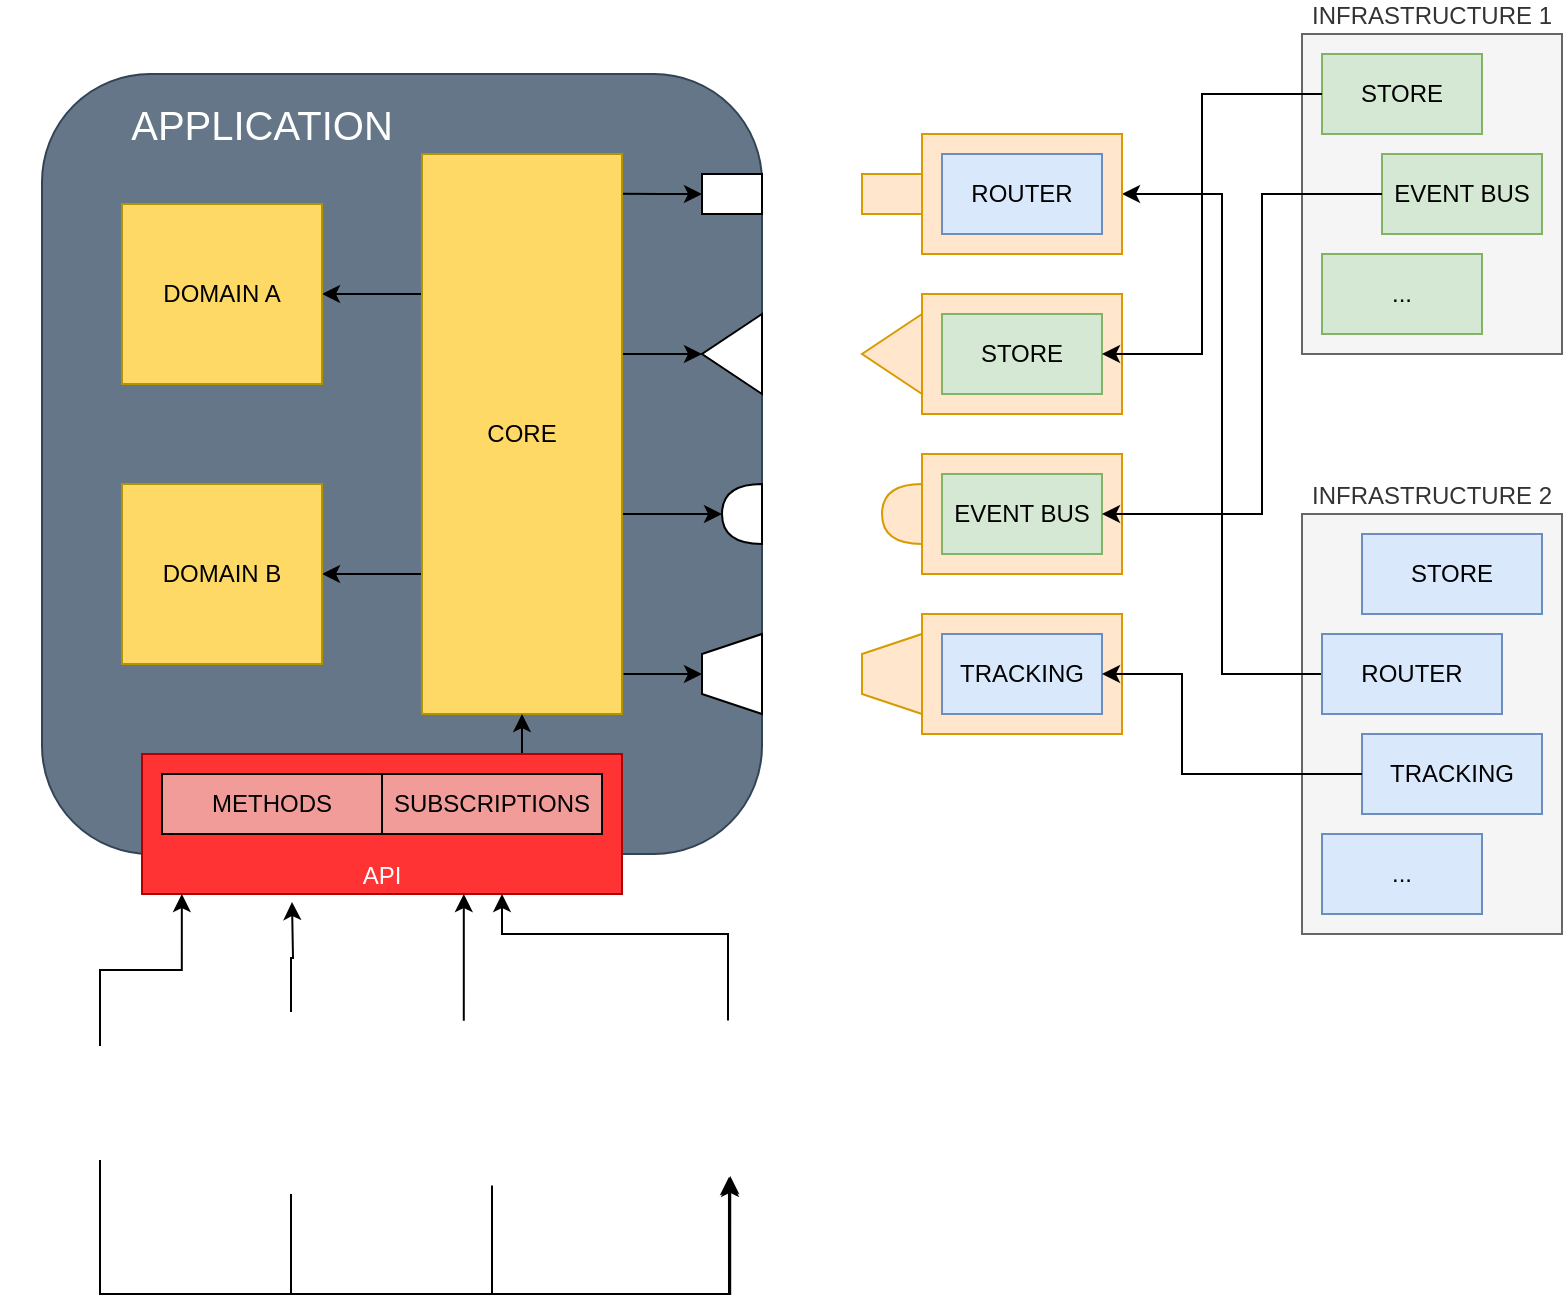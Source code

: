 <mxfile version="14.9.6" type="device"><diagram id="ZT730TGYlL3bM_SgTQhh" name="Página-1"><mxGraphModel dx="1106" dy="997" grid="1" gridSize="10" guides="1" tooltips="1" connect="1" arrows="1" fold="1" page="1" pageScale="1" pageWidth="827" pageHeight="1169" math="0" shadow="0"><root><mxCell id="0"/><mxCell id="1" parent="0"/><mxCell id="ow5DBftgtHrnmuqwYB8O-3" value="INFRASTRUCTURE 1" style="rounded=0;whiteSpace=wrap;html=1;labelPosition=center;verticalLabelPosition=top;align=center;verticalAlign=bottom;fillColor=#f5f5f5;strokeColor=#666666;fontColor=#333333;" parent="1" vertex="1"><mxGeometry x="670" y="40" width="130" height="160" as="geometry"/></mxCell><mxCell id="ow5DBftgtHrnmuqwYB8O-4" value="INFRASTRUCTURE 2" style="rounded=0;whiteSpace=wrap;html=1;labelPosition=center;verticalLabelPosition=top;align=center;verticalAlign=bottom;fillColor=#f5f5f5;strokeColor=#666666;fontColor=#333333;" parent="1" vertex="1"><mxGeometry x="670" y="280" width="130" height="210" as="geometry"/></mxCell><mxCell id="ow5DBftgtHrnmuqwYB8O-5" value="STORE" style="rounded=0;whiteSpace=wrap;html=1;fillColor=#d5e8d4;strokeColor=#82b366;" parent="1" vertex="1"><mxGeometry x="680" y="50" width="80" height="40" as="geometry"/></mxCell><mxCell id="ow5DBftgtHrnmuqwYB8O-6" value="EVENT BUS" style="rounded=0;whiteSpace=wrap;html=1;fillColor=#d5e8d4;strokeColor=#82b366;" parent="1" vertex="1"><mxGeometry x="710" y="100" width="80" height="40" as="geometry"/></mxCell><mxCell id="ow5DBftgtHrnmuqwYB8O-7" value="STORE" style="rounded=0;whiteSpace=wrap;html=1;fillColor=#dae8fc;strokeColor=#6c8ebf;" parent="1" vertex="1"><mxGeometry x="700" y="290" width="90" height="40" as="geometry"/></mxCell><mxCell id="ow5DBftgtHrnmuqwYB8O-27" style="edgeStyle=orthogonalEdgeStyle;rounded=0;orthogonalLoop=1;jettySize=auto;html=1;exitX=0;exitY=0.5;exitDx=0;exitDy=0;entryX=1;entryY=0.5;entryDx=0;entryDy=0;" parent="1" source="ow5DBftgtHrnmuqwYB8O-8" target="ow5DBftgtHrnmuqwYB8O-10" edge="1"><mxGeometry relative="1" as="geometry"/></mxCell><mxCell id="ow5DBftgtHrnmuqwYB8O-8" value="ROUTER" style="rounded=0;whiteSpace=wrap;html=1;fillColor=#dae8fc;strokeColor=#6c8ebf;" parent="1" vertex="1"><mxGeometry x="680" y="340" width="90" height="40" as="geometry"/></mxCell><mxCell id="ow5DBftgtHrnmuqwYB8O-9" value="TRACKING" style="rounded=0;whiteSpace=wrap;html=1;fillColor=#dae8fc;strokeColor=#6c8ebf;" parent="1" vertex="1"><mxGeometry x="700" y="390" width="90" height="40" as="geometry"/></mxCell><mxCell id="ow5DBftgtHrnmuqwYB8O-10" value="" style="rounded=0;whiteSpace=wrap;html=1;fillColor=#ffe6cc;strokeColor=#d79b00;" parent="1" vertex="1"><mxGeometry x="480" y="90" width="100" height="60" as="geometry"/></mxCell><mxCell id="ow5DBftgtHrnmuqwYB8O-11" value="..." style="rounded=0;whiteSpace=wrap;html=1;fillColor=#d5e8d4;strokeColor=#82b366;" parent="1" vertex="1"><mxGeometry x="680" y="150" width="80" height="40" as="geometry"/></mxCell><mxCell id="ow5DBftgtHrnmuqwYB8O-12" value="..." style="rounded=0;whiteSpace=wrap;html=1;fillColor=#dae8fc;strokeColor=#6c8ebf;" parent="1" vertex="1"><mxGeometry x="680" y="440" width="80" height="40" as="geometry"/></mxCell><mxCell id="ow5DBftgtHrnmuqwYB8O-15" value="" style="rounded=0;whiteSpace=wrap;html=1;fillColor=#ffe6cc;strokeColor=#d79b00;" parent="1" vertex="1"><mxGeometry x="480" y="170" width="100" height="60" as="geometry"/></mxCell><mxCell id="ow5DBftgtHrnmuqwYB8O-16" value="" style="rounded=0;whiteSpace=wrap;html=1;fillColor=#ffe6cc;strokeColor=#d79b00;" parent="1" vertex="1"><mxGeometry x="480" y="250" width="100" height="60" as="geometry"/></mxCell><mxCell id="ow5DBftgtHrnmuqwYB8O-14" value="EVENT BUS" style="rounded=0;whiteSpace=wrap;html=1;fillColor=#d5e8d4;strokeColor=#82b366;" parent="1" vertex="1"><mxGeometry x="490" y="260" width="80" height="40" as="geometry"/></mxCell><mxCell id="ow5DBftgtHrnmuqwYB8O-17" value="" style="rounded=0;whiteSpace=wrap;html=1;fillColor=#ffe6cc;strokeColor=#d79b00;" parent="1" vertex="1"><mxGeometry x="480" y="330" width="100" height="60" as="geometry"/></mxCell><mxCell id="ow5DBftgtHrnmuqwYB8O-18" value="STORE" style="rounded=0;whiteSpace=wrap;html=1;fillColor=#d5e8d4;strokeColor=#82b366;" parent="1" vertex="1"><mxGeometry x="490" y="180" width="80" height="40" as="geometry"/></mxCell><mxCell id="ow5DBftgtHrnmuqwYB8O-19" value="ROUTER" style="rounded=0;whiteSpace=wrap;html=1;fillColor=#dae8fc;strokeColor=#6c8ebf;" parent="1" vertex="1"><mxGeometry x="490" y="100" width="80" height="40" as="geometry"/></mxCell><mxCell id="ow5DBftgtHrnmuqwYB8O-20" value="TRACKING" style="rounded=0;whiteSpace=wrap;html=1;fillColor=#dae8fc;strokeColor=#6c8ebf;" parent="1" vertex="1"><mxGeometry x="490" y="340" width="80" height="40" as="geometry"/></mxCell><mxCell id="ow5DBftgtHrnmuqwYB8O-21" value="" style="shape=or;whiteSpace=wrap;html=1;rotation=-180;fillColor=#ffe6cc;strokeColor=#d79b00;" parent="1" vertex="1"><mxGeometry x="460" y="265" width="20" height="30" as="geometry"/></mxCell><mxCell id="ow5DBftgtHrnmuqwYB8O-22" value="" style="triangle;whiteSpace=wrap;html=1;rotation=-180;fillColor=#ffe6cc;strokeColor=#d79b00;" parent="1" vertex="1"><mxGeometry x="450" y="180" width="30" height="40" as="geometry"/></mxCell><mxCell id="ow5DBftgtHrnmuqwYB8O-23" value="" style="rounded=0;whiteSpace=wrap;html=1;fillColor=#ffe6cc;strokeColor=#d79b00;" parent="1" vertex="1"><mxGeometry x="450" y="110" width="30" height="20" as="geometry"/></mxCell><mxCell id="ow5DBftgtHrnmuqwYB8O-24" value="" style="shape=trapezoid;perimeter=trapezoidPerimeter;whiteSpace=wrap;html=1;fixedSize=1;size=10;rotation=-90;fillColor=#ffe6cc;strokeColor=#d79b00;" parent="1" vertex="1"><mxGeometry x="445" y="345" width="40" height="30" as="geometry"/></mxCell><mxCell id="ow5DBftgtHrnmuqwYB8O-25" value="" style="rounded=1;whiteSpace=wrap;html=1;strokeColor=#314354;fontColor=#ffffff;fillColor=#647687;" parent="1" vertex="1"><mxGeometry x="40" y="60" width="360" height="390" as="geometry"/></mxCell><mxCell id="ow5DBftgtHrnmuqwYB8O-26" style="edgeStyle=orthogonalEdgeStyle;rounded=0;orthogonalLoop=1;jettySize=auto;html=1;entryX=1;entryY=0.5;entryDx=0;entryDy=0;exitX=0;exitY=0.5;exitDx=0;exitDy=0;exitPerimeter=0;" parent="1" source="ow5DBftgtHrnmuqwYB8O-5" target="ow5DBftgtHrnmuqwYB8O-18" edge="1"><mxGeometry relative="1" as="geometry"><mxPoint x="640" y="90" as="sourcePoint"/><Array as="points"><mxPoint x="620" y="70"/><mxPoint x="620" y="200"/></Array></mxGeometry></mxCell><mxCell id="ow5DBftgtHrnmuqwYB8O-28" style="edgeStyle=orthogonalEdgeStyle;rounded=0;orthogonalLoop=1;jettySize=auto;html=1;exitX=0;exitY=0.5;exitDx=0;exitDy=0;entryX=1;entryY=0.5;entryDx=0;entryDy=0;" parent="1" source="ow5DBftgtHrnmuqwYB8O-9" target="ow5DBftgtHrnmuqwYB8O-20" edge="1"><mxGeometry relative="1" as="geometry"><Array as="points"><mxPoint x="610" y="410"/><mxPoint x="610" y="360"/></Array></mxGeometry></mxCell><mxCell id="ow5DBftgtHrnmuqwYB8O-29" style="edgeStyle=orthogonalEdgeStyle;rounded=0;orthogonalLoop=1;jettySize=auto;html=1;exitX=0;exitY=0.5;exitDx=0;exitDy=0;entryX=1;entryY=0.5;entryDx=0;entryDy=0;" parent="1" source="ow5DBftgtHrnmuqwYB8O-6" target="ow5DBftgtHrnmuqwYB8O-14" edge="1"><mxGeometry relative="1" as="geometry"><Array as="points"><mxPoint x="650" y="120"/><mxPoint x="650" y="280"/></Array></mxGeometry></mxCell><mxCell id="ow5DBftgtHrnmuqwYB8O-35" style="edgeStyle=orthogonalEdgeStyle;rounded=0;orthogonalLoop=1;jettySize=auto;html=1;exitX=0;exitY=0.5;exitDx=0;exitDy=0;entryX=0.992;entryY=0.071;entryDx=0;entryDy=0;entryPerimeter=0;startArrow=classic;startFill=1;endArrow=none;endFill=0;" parent="1" source="ow5DBftgtHrnmuqwYB8O-30" target="ow5DBftgtHrnmuqwYB8O-34" edge="1"><mxGeometry relative="1" as="geometry"/></mxCell><mxCell id="ow5DBftgtHrnmuqwYB8O-30" value="" style="rounded=0;whiteSpace=wrap;html=1;" parent="1" vertex="1"><mxGeometry x="370" y="110" width="30" height="20" as="geometry"/></mxCell><mxCell id="ow5DBftgtHrnmuqwYB8O-36" style="edgeStyle=orthogonalEdgeStyle;rounded=0;orthogonalLoop=1;jettySize=auto;html=1;exitX=1;exitY=0.5;exitDx=0;exitDy=0;entryX=1;entryY=0.357;entryDx=0;entryDy=0;entryPerimeter=0;startArrow=classic;startFill=1;endArrow=none;endFill=0;" parent="1" source="ow5DBftgtHrnmuqwYB8O-31" target="ow5DBftgtHrnmuqwYB8O-34" edge="1"><mxGeometry relative="1" as="geometry"/></mxCell><mxCell id="ow5DBftgtHrnmuqwYB8O-31" value="" style="triangle;whiteSpace=wrap;html=1;rotation=-180;" parent="1" vertex="1"><mxGeometry x="370" y="180" width="30" height="40" as="geometry"/></mxCell><mxCell id="ow5DBftgtHrnmuqwYB8O-37" style="edgeStyle=orthogonalEdgeStyle;rounded=0;orthogonalLoop=1;jettySize=auto;html=1;exitX=1;exitY=0.5;exitDx=0;exitDy=0;exitPerimeter=0;entryX=0.992;entryY=0.643;entryDx=0;entryDy=0;entryPerimeter=0;startArrow=classic;startFill=1;endArrow=none;endFill=0;" parent="1" source="ow5DBftgtHrnmuqwYB8O-32" target="ow5DBftgtHrnmuqwYB8O-34" edge="1"><mxGeometry relative="1" as="geometry"/></mxCell><mxCell id="ow5DBftgtHrnmuqwYB8O-32" value="" style="shape=or;whiteSpace=wrap;html=1;rotation=-180;" parent="1" vertex="1"><mxGeometry x="380" y="265" width="20" height="30" as="geometry"/></mxCell><mxCell id="ow5DBftgtHrnmuqwYB8O-38" style="edgeStyle=orthogonalEdgeStyle;rounded=0;orthogonalLoop=1;jettySize=auto;html=1;exitX=0.5;exitY=0;exitDx=0;exitDy=0;entryX=1.008;entryY=0.929;entryDx=0;entryDy=0;entryPerimeter=0;startArrow=classic;startFill=1;endArrow=none;endFill=0;" parent="1" source="ow5DBftgtHrnmuqwYB8O-33" target="ow5DBftgtHrnmuqwYB8O-34" edge="1"><mxGeometry relative="1" as="geometry"/></mxCell><mxCell id="ow5DBftgtHrnmuqwYB8O-33" value="" style="shape=trapezoid;perimeter=trapezoidPerimeter;whiteSpace=wrap;html=1;fixedSize=1;size=10;rotation=-90;" parent="1" vertex="1"><mxGeometry x="365" y="345" width="40" height="30" as="geometry"/></mxCell><mxCell id="ow5DBftgtHrnmuqwYB8O-67" style="edgeStyle=orthogonalEdgeStyle;rounded=0;orthogonalLoop=1;jettySize=auto;html=1;exitX=0;exitY=0.25;exitDx=0;exitDy=0;entryX=1;entryY=0.5;entryDx=0;entryDy=0;fontColor=#FFFFFF;" parent="1" source="ow5DBftgtHrnmuqwYB8O-34" target="ow5DBftgtHrnmuqwYB8O-63" edge="1"><mxGeometry relative="1" as="geometry"/></mxCell><mxCell id="ow5DBftgtHrnmuqwYB8O-69" style="edgeStyle=orthogonalEdgeStyle;rounded=0;orthogonalLoop=1;jettySize=auto;html=1;exitX=0;exitY=0.75;exitDx=0;exitDy=0;entryX=1;entryY=0.5;entryDx=0;entryDy=0;fontColor=#FFFFFF;" parent="1" source="ow5DBftgtHrnmuqwYB8O-34" target="ow5DBftgtHrnmuqwYB8O-64" edge="1"><mxGeometry relative="1" as="geometry"/></mxCell><mxCell id="ow5DBftgtHrnmuqwYB8O-34" value="CORE" style="rounded=0;whiteSpace=wrap;html=1;strokeColor=#B09500;fontColor=#000000;fillColor=#FFD966;" parent="1" vertex="1"><mxGeometry x="230" y="100" width="100" height="280" as="geometry"/></mxCell><mxCell id="ow5DBftgtHrnmuqwYB8O-43" style="edgeStyle=orthogonalEdgeStyle;rounded=0;orthogonalLoop=1;jettySize=auto;html=1;exitX=0.75;exitY=0;exitDx=0;exitDy=0;entryX=0.5;entryY=1;entryDx=0;entryDy=0;" parent="1" source="ow5DBftgtHrnmuqwYB8O-42" target="ow5DBftgtHrnmuqwYB8O-34" edge="1"><mxGeometry relative="1" as="geometry"><Array as="points"><mxPoint x="280" y="400"/></Array></mxGeometry></mxCell><mxCell id="ow5DBftgtHrnmuqwYB8O-42" value="API" style="rounded=0;whiteSpace=wrap;html=1;labelPosition=center;verticalLabelPosition=middle;align=center;verticalAlign=bottom;strokeColor=#B20000;fontColor=#ffffff;fillColor=#FF3333;" parent="1" vertex="1"><mxGeometry x="90" y="400" width="240" height="70" as="geometry"/></mxCell><mxCell id="ow5DBftgtHrnmuqwYB8O-41" value="SUBSCRIPTIONS" style="rounded=0;whiteSpace=wrap;html=1;fillColor=#F19C99;" parent="1" vertex="1"><mxGeometry x="210" y="410" width="110" height="30" as="geometry"/></mxCell><mxCell id="ow5DBftgtHrnmuqwYB8O-40" value="METHODS&lt;span style=&quot;color: rgba(0 , 0 , 0 , 0) ; font-family: monospace ; font-size: 0px&quot;&gt;%3CmxGraphModel%3E%3Croot%3E%3CmxCell%20id%3D%220%22%2F%3E%3CmxCell%20id%3D%221%22%20parent%3D%220%22%2F%3E%3CmxCell%20id%3D%222%22%20value%3D%22%22%20style%3D%22shape%3Dtrapezoid%3Bperimeter%3DtrapezoidPerimeter%3BwhiteSpace%3Dwrap%3Bhtml%3D1%3BfixedSize%3D1%3Bsize%3D10%3Brotation%3D-90%3BfillColor%3D%23ffe6cc%3BstrokeColor%3D%23d79b00%3B%22%20vertex%3D%221%22%20parent%3D%221%22%3E%3CmxGeometry%20x%3D%22445%22%20y%3D%22345%22%20width%3D%2240%22%20height%3D%2230%22%20as%3D%22geometry%22%2F%3E%3C%2FmxCell%3E%3C%2Froot%3E%3C%2FmxGraphModel%3E&lt;/span&gt;" style="rounded=0;whiteSpace=wrap;html=1;fillColor=#F19C99;" parent="1" vertex="1"><mxGeometry x="100" y="410" width="110" height="30" as="geometry"/></mxCell><mxCell id="ow5DBftgtHrnmuqwYB8O-44" value="APPLICATION" style="text;html=1;strokeColor=none;align=center;verticalAlign=middle;whiteSpace=wrap;rounded=0;fontColor=#FFFFFF;fontSize=20;" parent="1" vertex="1"><mxGeometry x="100" y="80" width="100" height="10" as="geometry"/></mxCell><mxCell id="ow5DBftgtHrnmuqwYB8O-57" style="edgeStyle=orthogonalEdgeStyle;rounded=0;orthogonalLoop=1;jettySize=auto;html=1;entryX=0.083;entryY=1;entryDx=0;entryDy=0;entryPerimeter=0;fontColor=#FFFFFF;" parent="1" source="rGwCQZZPZsMssvE3unI2-1" target="ow5DBftgtHrnmuqwYB8O-42" edge="1"><mxGeometry relative="1" as="geometry"><mxPoint x="85" y="520" as="sourcePoint"/></mxGeometry></mxCell><mxCell id="ow5DBftgtHrnmuqwYB8O-58" style="edgeStyle=orthogonalEdgeStyle;rounded=0;orthogonalLoop=1;jettySize=auto;html=1;fontColor=#FFFFFF;" parent="1" source="rGwCQZZPZsMssvE3unI2-3" edge="1"><mxGeometry relative="1" as="geometry"><mxPoint x="230" y="535" as="sourcePoint"/><mxPoint x="165" y="474" as="targetPoint"/></mxGeometry></mxCell><mxCell id="ow5DBftgtHrnmuqwYB8O-59" style="edgeStyle=orthogonalEdgeStyle;rounded=0;orthogonalLoop=1;jettySize=auto;html=1;fontColor=#FFFFFF;exitX=0.329;exitY=0.001;exitDx=0;exitDy=0;exitPerimeter=0;" parent="1" source="rGwCQZZPZsMssvE3unI2-4" target="ow5DBftgtHrnmuqwYB8O-42" edge="1"><mxGeometry relative="1" as="geometry"><mxPoint x="325" y="520" as="sourcePoint"/><mxPoint x="210" y="500" as="targetPoint"/><Array as="points"><mxPoint x="251" y="520"/><mxPoint x="251" y="520"/></Array></mxGeometry></mxCell><mxCell id="ow5DBftgtHrnmuqwYB8O-63" value="DOMAIN A" style="rounded=0;whiteSpace=wrap;html=1;strokeColor=#B09500;fontColor=#000000;fillColor=#FFD966;" parent="1" vertex="1"><mxGeometry x="80" y="125" width="100" height="90" as="geometry"/></mxCell><mxCell id="ow5DBftgtHrnmuqwYB8O-64" value="DOMAIN B" style="rounded=0;whiteSpace=wrap;html=1;strokeColor=#B09500;fontColor=#000000;fillColor=#FFD966;" parent="1" vertex="1"><mxGeometry x="80" y="265" width="100" height="90" as="geometry"/></mxCell><mxCell id="FLB-bsneSRxM7WofxCCB-3" style="edgeStyle=orthogonalEdgeStyle;rounded=0;orthogonalLoop=1;jettySize=auto;html=1;exitX=0.5;exitY=1;exitDx=0;exitDy=0;entryX=0.577;entryY=1.005;entryDx=0;entryDy=0;entryPerimeter=0;" edge="1" parent="1" source="rGwCQZZPZsMssvE3unI2-1" target="FLB-bsneSRxM7WofxCCB-1"><mxGeometry relative="1" as="geometry"><Array as="points"><mxPoint x="69" y="670"/><mxPoint x="384" y="670"/></Array></mxGeometry></mxCell><mxCell id="rGwCQZZPZsMssvE3unI2-1" value="" style="shape=image;verticalLabelPosition=bottom;labelBackgroundColor=#ffffff;verticalAlign=top;aspect=fixed;imageAspect=0;image=https://www.freecodecamp.org/news/content/images/2019/06/browser.png;" parent="1" vertex="1"><mxGeometry x="19" y="546.05" width="100" height="56.9" as="geometry"/></mxCell><mxCell id="FLB-bsneSRxM7WofxCCB-6" style="edgeStyle=orthogonalEdgeStyle;rounded=0;orthogonalLoop=1;jettySize=auto;html=1;exitX=0.5;exitY=1;exitDx=0;exitDy=0;entryX=0.573;entryY=1.017;entryDx=0;entryDy=0;entryPerimeter=0;" edge="1" parent="1" source="rGwCQZZPZsMssvE3unI2-3" target="FLB-bsneSRxM7WofxCCB-1"><mxGeometry relative="1" as="geometry"><Array as="points"><mxPoint x="165" y="670"/><mxPoint x="384" y="670"/><mxPoint x="384" y="612"/></Array></mxGeometry></mxCell><mxCell id="rGwCQZZPZsMssvE3unI2-3" value="" style="shape=image;verticalLabelPosition=bottom;labelBackgroundColor=#ffffff;verticalAlign=top;aspect=fixed;imageAspect=0;image=https://cdn.icon-icons.com/icons2/2667/PNG/512/iterm_terminal_icon_161274.png;" parent="1" vertex="1"><mxGeometry x="119" y="529" width="91" height="91" as="geometry"/></mxCell><mxCell id="FLB-bsneSRxM7WofxCCB-5" style="edgeStyle=orthogonalEdgeStyle;rounded=0;orthogonalLoop=1;jettySize=auto;html=1;exitX=0.5;exitY=1;exitDx=0;exitDy=0;entryX=0.583;entryY=0.999;entryDx=0;entryDy=0;entryPerimeter=0;" edge="1" parent="1" source="rGwCQZZPZsMssvE3unI2-4" target="FLB-bsneSRxM7WofxCCB-1"><mxGeometry relative="1" as="geometry"><Array as="points"><mxPoint x="265" y="670"/><mxPoint x="384" y="670"/></Array></mxGeometry></mxCell><mxCell id="rGwCQZZPZsMssvE3unI2-4" value="" style="shape=image;verticalLabelPosition=bottom;labelBackgroundColor=#ffffff;verticalAlign=top;aspect=fixed;imageAspect=0;image=https://upload.wikimedia.org/wikipedia/commons/thumb/9/91/Electron_Software_Framework_Logo.svg/800px-Electron_Software_Framework_Logo.svg.png;" parent="1" vertex="1"><mxGeometry x="223.75" y="533.25" width="82.5" height="82.5" as="geometry"/></mxCell><mxCell id="FLB-bsneSRxM7WofxCCB-2" style="edgeStyle=orthogonalEdgeStyle;rounded=0;orthogonalLoop=1;jettySize=auto;html=1;entryX=0.75;entryY=1;entryDx=0;entryDy=0;" edge="1" parent="1" source="FLB-bsneSRxM7WofxCCB-1" target="ow5DBftgtHrnmuqwYB8O-42"><mxGeometry relative="1" as="geometry"><Array as="points"><mxPoint x="383" y="490"/><mxPoint x="270" y="490"/></Array></mxGeometry></mxCell><mxCell id="FLB-bsneSRxM7WofxCCB-1" value="" style="shape=image;verticalLabelPosition=bottom;labelBackgroundColor=#ffffff;verticalAlign=top;aspect=fixed;imageAspect=0;image=https://encrypted-tbn0.gstatic.com/images?q=tbn:ANd9GcRtk6wWJffyCgX5xBSb0364E0HjP1fuvALKNQ&amp;usqp=CAU;" vertex="1" parent="1"><mxGeometry x="320" y="533.25" width="110" height="77.87" as="geometry"/></mxCell></root></mxGraphModel></diagram></mxfile>